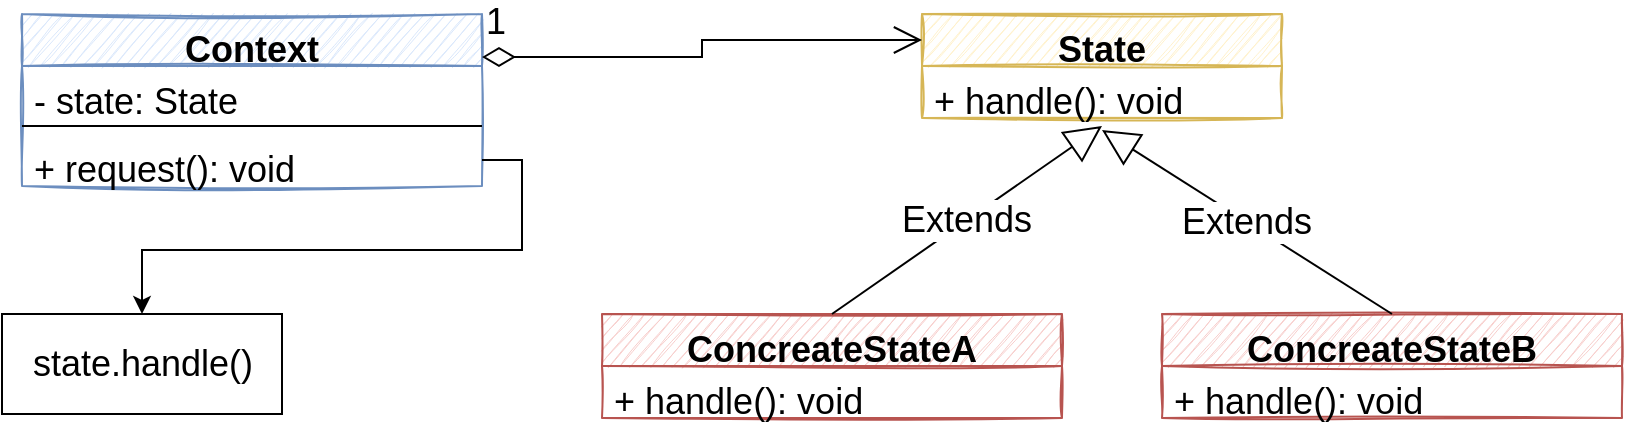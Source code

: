 <mxfile version="20.2.3" type="device"><diagram id="q2bpe9txx2TD1977q8nS" name="第 1 页"><mxGraphModel dx="1102" dy="698" grid="1" gridSize="10" guides="1" tooltips="1" connect="1" arrows="1" fold="1" page="1" pageScale="1" pageWidth="827" pageHeight="1169" math="0" shadow="0"><root><mxCell id="0"/><mxCell id="1" parent="0"/><mxCell id="R7MJ2S3SeJ5S_3usxC-T-1" value="Context" style="swimlane;fontStyle=1;align=center;verticalAlign=top;childLayout=stackLayout;horizontal=1;startSize=26;horizontalStack=0;resizeParent=1;resizeParentMax=0;resizeLast=0;collapsible=1;marginBottom=0;fontSize=18;fillColor=#dae8fc;strokeColor=#6c8ebf;sketch=1;" vertex="1" parent="1"><mxGeometry x="80" y="150" width="230" height="86" as="geometry"/></mxCell><mxCell id="R7MJ2S3SeJ5S_3usxC-T-17" value="- state: State" style="text;strokeColor=none;fillColor=none;align=left;verticalAlign=top;spacingLeft=4;spacingRight=4;overflow=hidden;rotatable=0;points=[[0,0.5],[1,0.5]];portConstraint=eastwest;fontSize=18;" vertex="1" parent="R7MJ2S3SeJ5S_3usxC-T-1"><mxGeometry y="26" width="230" height="26" as="geometry"/></mxCell><mxCell id="R7MJ2S3SeJ5S_3usxC-T-18" value="" style="line;strokeWidth=1;fillColor=none;align=left;verticalAlign=middle;spacingTop=-1;spacingLeft=3;spacingRight=3;rotatable=0;labelPosition=right;points=[];portConstraint=eastwest;fontSize=18;" vertex="1" parent="R7MJ2S3SeJ5S_3usxC-T-1"><mxGeometry y="52" width="230" height="8" as="geometry"/></mxCell><mxCell id="R7MJ2S3SeJ5S_3usxC-T-4" value="+ request(): void" style="text;strokeColor=none;fillColor=none;align=left;verticalAlign=top;spacingLeft=4;spacingRight=4;overflow=hidden;rotatable=0;points=[[0,0.5],[1,0.5]];portConstraint=eastwest;fontSize=18;" vertex="1" parent="R7MJ2S3SeJ5S_3usxC-T-1"><mxGeometry y="60" width="230" height="26" as="geometry"/></mxCell><mxCell id="R7MJ2S3SeJ5S_3usxC-T-5" value="State" style="swimlane;fontStyle=1;align=center;verticalAlign=top;childLayout=stackLayout;horizontal=1;startSize=26;horizontalStack=0;resizeParent=1;resizeParentMax=0;resizeLast=0;collapsible=1;marginBottom=0;fontSize=18;fillColor=#fff2cc;strokeColor=#d6b656;sketch=1;" vertex="1" parent="1"><mxGeometry x="530" y="150" width="180" height="52" as="geometry"/></mxCell><mxCell id="R7MJ2S3SeJ5S_3usxC-T-6" value="+ handle(): void" style="text;strokeColor=none;fillColor=none;align=left;verticalAlign=top;spacingLeft=4;spacingRight=4;overflow=hidden;rotatable=0;points=[[0,0.5],[1,0.5]];portConstraint=eastwest;fontSize=18;" vertex="1" parent="R7MJ2S3SeJ5S_3usxC-T-5"><mxGeometry y="26" width="180" height="26" as="geometry"/></mxCell><mxCell id="R7MJ2S3SeJ5S_3usxC-T-7" value="ConcreateStateB" style="swimlane;fontStyle=1;align=center;verticalAlign=top;childLayout=stackLayout;horizontal=1;startSize=26;horizontalStack=0;resizeParent=1;resizeParentMax=0;resizeLast=0;collapsible=1;marginBottom=0;fontSize=18;fillColor=#f8cecc;strokeColor=#b85450;sketch=1;" vertex="1" parent="1"><mxGeometry x="650" y="300" width="230" height="52" as="geometry"/></mxCell><mxCell id="R7MJ2S3SeJ5S_3usxC-T-8" value="+ handle(): void" style="text;strokeColor=none;fillColor=none;align=left;verticalAlign=top;spacingLeft=4;spacingRight=4;overflow=hidden;rotatable=0;points=[[0,0.5],[1,0.5]];portConstraint=eastwest;fontSize=18;" vertex="1" parent="R7MJ2S3SeJ5S_3usxC-T-7"><mxGeometry y="26" width="230" height="26" as="geometry"/></mxCell><mxCell id="R7MJ2S3SeJ5S_3usxC-T-9" value="ConcreateStateA" style="swimlane;fontStyle=1;align=center;verticalAlign=top;childLayout=stackLayout;horizontal=1;startSize=26;horizontalStack=0;resizeParent=1;resizeParentMax=0;resizeLast=0;collapsible=1;marginBottom=0;fontSize=18;fillColor=#f8cecc;strokeColor=#b85450;sketch=1;" vertex="1" parent="1"><mxGeometry x="370" y="300" width="230" height="52" as="geometry"/></mxCell><mxCell id="R7MJ2S3SeJ5S_3usxC-T-10" value="+ handle(): void" style="text;strokeColor=none;fillColor=none;align=left;verticalAlign=top;spacingLeft=4;spacingRight=4;overflow=hidden;rotatable=0;points=[[0,0.5],[1,0.5]];portConstraint=eastwest;fontSize=18;" vertex="1" parent="R7MJ2S3SeJ5S_3usxC-T-9"><mxGeometry y="26" width="230" height="26" as="geometry"/></mxCell><mxCell id="R7MJ2S3SeJ5S_3usxC-T-11" value="Extends" style="endArrow=block;endSize=16;endFill=0;html=1;rounded=0;fontSize=18;entryX=0.5;entryY=1.154;entryDx=0;entryDy=0;entryPerimeter=0;exitX=0.5;exitY=0;exitDx=0;exitDy=0;" edge="1" parent="1" source="R7MJ2S3SeJ5S_3usxC-T-9" target="R7MJ2S3SeJ5S_3usxC-T-6"><mxGeometry width="160" relative="1" as="geometry"><mxPoint x="290" y="270" as="sourcePoint"/><mxPoint x="450" y="270" as="targetPoint"/></mxGeometry></mxCell><mxCell id="R7MJ2S3SeJ5S_3usxC-T-12" value="Extends" style="endArrow=block;endSize=16;endFill=0;html=1;rounded=0;fontSize=18;entryX=0.5;entryY=1.231;entryDx=0;entryDy=0;entryPerimeter=0;exitX=0.5;exitY=0;exitDx=0;exitDy=0;" edge="1" parent="1" source="R7MJ2S3SeJ5S_3usxC-T-7" target="R7MJ2S3SeJ5S_3usxC-T-6"><mxGeometry width="160" relative="1" as="geometry"><mxPoint x="550" y="430" as="sourcePoint"/><mxPoint x="710" y="430" as="targetPoint"/></mxGeometry></mxCell><mxCell id="R7MJ2S3SeJ5S_3usxC-T-13" value="1" style="endArrow=open;html=1;endSize=12;startArrow=diamondThin;startSize=14;startFill=0;edgeStyle=orthogonalEdgeStyle;align=left;verticalAlign=bottom;rounded=0;fontSize=18;entryX=0;entryY=0.25;entryDx=0;entryDy=0;exitX=1;exitY=0.25;exitDx=0;exitDy=0;" edge="1" parent="1" source="R7MJ2S3SeJ5S_3usxC-T-1" target="R7MJ2S3SeJ5S_3usxC-T-5"><mxGeometry x="-1" y="3" relative="1" as="geometry"><mxPoint x="310" y="160" as="sourcePoint"/><mxPoint x="470" y="160" as="targetPoint"/></mxGeometry></mxCell><mxCell id="R7MJ2S3SeJ5S_3usxC-T-15" value="state.handle()" style="html=1;fontSize=18;" vertex="1" parent="1"><mxGeometry x="70" y="300" width="140" height="50" as="geometry"/></mxCell><mxCell id="R7MJ2S3SeJ5S_3usxC-T-16" style="edgeStyle=orthogonalEdgeStyle;rounded=0;orthogonalLoop=1;jettySize=auto;html=1;exitX=1;exitY=0.5;exitDx=0;exitDy=0;fontSize=18;" edge="1" parent="1" source="R7MJ2S3SeJ5S_3usxC-T-4" target="R7MJ2S3SeJ5S_3usxC-T-15"><mxGeometry relative="1" as="geometry"/></mxCell></root></mxGraphModel></diagram></mxfile>